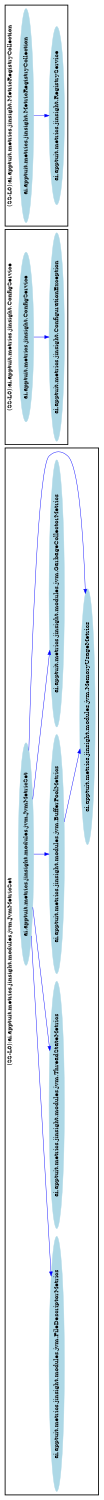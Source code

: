 /* ------------------------------------------------------------ */
/* created with bunch v3 */
/* Objective Function value = 0.0*/
/* ------------------------------------------------------------ */

digraph G {
size= "10,10";
rotate = 90;
subgraph cluster3 {
label = "(SS-L0):ai.apptuit.metrics.jinsight.modules.jvm.JvmMetricSet";
color = black;
style = bold;

"ai.apptuit.metrics.jinsight.modules.jvm.FileDescriptorMetrics"[label="ai.apptuit.metrics.jinsight.modules.jvm.FileDescriptorMetrics",shape=ellipse,color=lightblue,fontcolor=black,style=filled];
"ai.apptuit.metrics.jinsight.modules.jvm.ThreadStateMetrics"[label="ai.apptuit.metrics.jinsight.modules.jvm.ThreadStateMetrics",shape=ellipse,color=lightblue,fontcolor=black,style=filled];
"ai.apptuit.metrics.jinsight.modules.jvm.JvmMetricSet"[label="ai.apptuit.metrics.jinsight.modules.jvm.JvmMetricSet",shape=ellipse,color=lightblue,fontcolor=black,style=filled];
"ai.apptuit.metrics.jinsight.modules.jvm.BufferPoolMetrics"[label="ai.apptuit.metrics.jinsight.modules.jvm.BufferPoolMetrics",shape=ellipse,color=lightblue,fontcolor=black,style=filled];
"ai.apptuit.metrics.jinsight.modules.jvm.GarbageCollectorMetrics"[label="ai.apptuit.metrics.jinsight.modules.jvm.GarbageCollectorMetrics",shape=ellipse,color=lightblue,fontcolor=black,style=filled];
"ai.apptuit.metrics.jinsight.modules.jvm.MemoryUsageMetrics"[label="ai.apptuit.metrics.jinsight.modules.jvm.MemoryUsageMetrics",shape=ellipse,color=lightblue,fontcolor=black,style=filled];
}
subgraph cluster4 {
label = "(SS-L0):ai.apptuit.metrics.jinsight.ConfigService";
color = black;
style = bold;

"ai.apptuit.metrics.jinsight.ConfigurationException"[label="ai.apptuit.metrics.jinsight.ConfigurationException",shape=ellipse,color=lightblue,fontcolor=black,style=filled];
"ai.apptuit.metrics.jinsight.ConfigService"[label="ai.apptuit.metrics.jinsight.ConfigService",shape=ellipse,color=lightblue,fontcolor=black,style=filled];
}
subgraph cluster5 {
label = "(SS-L0):ai.apptuit.metrics.jinsight.MetricRegistryCollection";
color = black;
style = bold;

"ai.apptuit.metrics.jinsight.RegistryService"[label="ai.apptuit.metrics.jinsight.RegistryService",shape=ellipse,color=lightblue,fontcolor=black,style=filled];
"ai.apptuit.metrics.jinsight.MetricRegistryCollection"[label="ai.apptuit.metrics.jinsight.MetricRegistryCollection",shape=ellipse,color=lightblue,fontcolor=black,style=filled];
}
"ai.apptuit.metrics.jinsight.modules.jvm.BufferPoolMetrics" -> "ai.apptuit.metrics.jinsight.modules.jvm.MemoryUsageMetrics" [color=blue,font=6];
"ai.apptuit.metrics.jinsight.ConfigService" -> "ai.apptuit.metrics.jinsight.ConfigurationException" [color=blue,font=6];
"ai.apptuit.metrics.jinsight.MetricRegistryCollection" -> "ai.apptuit.metrics.jinsight.RegistryService" [color=blue,font=6];
"ai.apptuit.metrics.jinsight.modules.jvm.JvmMetricSet" -> "ai.apptuit.metrics.jinsight.modules.jvm.MemoryUsageMetrics" [color=blue,font=6];
"ai.apptuit.metrics.jinsight.modules.jvm.JvmMetricSet" -> "ai.apptuit.metrics.jinsight.modules.jvm.FileDescriptorMetrics" [color=blue,font=6];
"ai.apptuit.metrics.jinsight.modules.jvm.JvmMetricSet" -> "ai.apptuit.metrics.jinsight.modules.jvm.BufferPoolMetrics" [color=blue,font=6];
"ai.apptuit.metrics.jinsight.modules.jvm.JvmMetricSet" -> "ai.apptuit.metrics.jinsight.modules.jvm.ThreadStateMetrics" [color=blue,font=6];
"ai.apptuit.metrics.jinsight.modules.jvm.JvmMetricSet" -> "ai.apptuit.metrics.jinsight.modules.jvm.GarbageCollectorMetrics" [color=blue,font=6];
}
